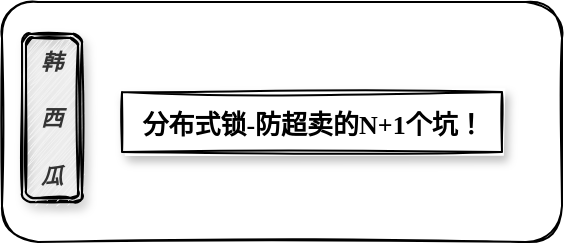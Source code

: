 <mxfile version="14.4.9" type="github">
  <diagram id="6E2JY-XtimwLayMRqfMQ" name="第 1 页">
    <mxGraphModel dx="1066" dy="698" grid="1" gridSize="10" guides="1" tooltips="1" connect="1" arrows="1" fold="1" page="1" pageScale="1" pageWidth="827" pageHeight="1169" math="0" shadow="0">
      <root>
        <mxCell id="0" />
        <mxCell id="1" parent="0" />
        <mxCell id="UsL_qy9030k3RQYE9VW0-10" value="" style="rounded=1;whiteSpace=wrap;html=1;shadow=0;sketch=1;" vertex="1" parent="1">
          <mxGeometry x="160" y="310" width="280" height="120" as="geometry" />
        </mxCell>
        <mxCell id="UsL_qy9030k3RQYE9VW0-11" value="&lt;font face=&quot;Comic Sans MS&quot; color=&quot;#333333&quot;&gt;&lt;i style=&quot;font-size: 11px&quot;&gt;&lt;b style=&quot;font-size: 11px&quot;&gt;韩&lt;br style=&quot;font-size: 11px&quot;&gt;&lt;br style=&quot;font-size: 11px&quot;&gt;西&lt;br style=&quot;font-size: 11px&quot;&gt;&lt;br style=&quot;font-size: 11px&quot;&gt;瓜&lt;/b&gt;&lt;/i&gt;&lt;/font&gt;" style="shape=ext;double=1;rounded=1;whiteSpace=wrap;html=1;shadow=1;sketch=1;fillColor=#F2F2F2;" vertex="1" parent="1">
          <mxGeometry x="170" y="325.94" width="30" height="84.06" as="geometry" />
        </mxCell>
        <mxCell id="UsL_qy9030k3RQYE9VW0-12" value="&lt;font size=&quot;1&quot;&gt;&lt;b style=&quot;font-size: 13px&quot;&gt;分布式锁-防超卖的N+1个坑！&lt;/b&gt;&lt;/font&gt;" style="text;html=1;align=center;verticalAlign=middle;resizable=0;points=[];autosize=1;fontSize=18;sketch=1;fontFamily=Comic Sans MS;shadow=1;strokeColor=#000000;fillColor=#ffffff;glass=0;" vertex="1" parent="1">
          <mxGeometry x="220" y="355" width="190" height="30" as="geometry" />
        </mxCell>
      </root>
    </mxGraphModel>
  </diagram>
</mxfile>
